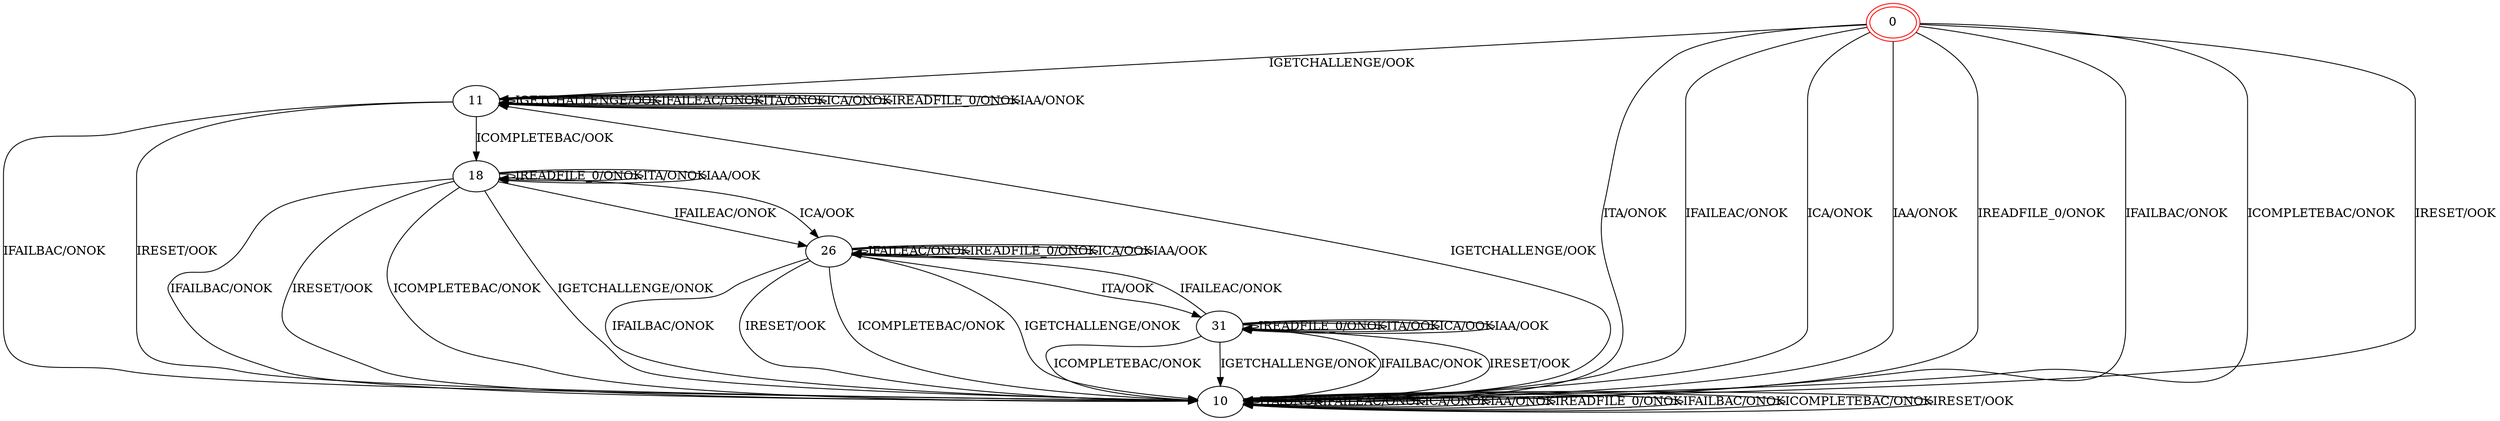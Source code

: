 digraph g {
node [shape=oval];
  11;
  10;
  26;
  18;
  31;
  0 [peripheries=2,color="red"];
  0 -> 10 [label="ITA/ONOK"];
  0 -> 10 [label="IFAILEAC/ONOK"];
  0 -> 10 [label="ICA/ONOK"];
  0 -> 10 [label="IAA/ONOK"];
  0 -> 10 [label="IREADFILE_0/ONOK"];
  0 -> 10 [label="IFAILBAC/ONOK"];
  0 -> 10 [label="ICOMPLETEBAC/ONOK"];
  0 -> 11 [label="IGETCHALLENGE/OOK"];
  0 -> 10 [label="IRESET/OOK"];
  10 -> 10 [label="ITA/ONOK"];
  10 -> 10 [label="IFAILEAC/ONOK"];
  10 -> 10 [label="ICA/ONOK"];
  10 -> 10 [label="IAA/ONOK"];
  10 -> 10 [label="IREADFILE_0/ONOK"];
  10 -> 10 [label="IFAILBAC/ONOK"];
  10 -> 10 [label="ICOMPLETEBAC/ONOK"];
  10 -> 11 [label="IGETCHALLENGE/OOK"];
  10 -> 10 [label="IRESET/OOK"];
  11 -> 10 [label="IFAILBAC/ONOK"];
  11 -> 10 [label="IRESET/OOK"];
  11 -> 11 [label="IGETCHALLENGE/OOK"];
  11 -> 11 [label="IFAILEAC/ONOK"];
  11 -> 11 [label="ITA/ONOK"];
  11 -> 11 [label="ICA/ONOK"];
  11 -> 11 [label="IREADFILE_0/ONOK"];
  11 -> 11 [label="IAA/ONOK"];
  11 -> 18 [label="ICOMPLETEBAC/OOK"];
  18 -> 10 [label="IFAILBAC/ONOK"];
  18 -> 10 [label="IRESET/OOK"];
  18 -> 18 [label="IREADFILE_0/ONOK"];
  18 -> 26 [label="IFAILEAC/ONOK"];
  18 -> 26 [label="ICA/OOK"];
  18 -> 18 [label="ITA/ONOK"];
  18 -> 18 [label="IAA/OOK"];
  18 -> 10 [label="ICOMPLETEBAC/ONOK"];
  18 -> 10 [label="IGETCHALLENGE/ONOK"];
  26 -> 10 [label="IFAILBAC/ONOK"];
  26 -> 10 [label="IRESET/OOK"];
  26 -> 26 [label="IFAILEAC/ONOK"];
  26 -> 26 [label="IREADFILE_0/ONOK"];
  26 -> 31 [label="ITA/OOK"];
  26 -> 26 [label="ICA/OOK"];
  26 -> 26 [label="IAA/OOK"];
  26 -> 10 [label="ICOMPLETEBAC/ONOK"];
  26 -> 10 [label="IGETCHALLENGE/ONOK"];
  31 -> 31 [label="IREADFILE_0/ONOK"];
  31 -> 31 [label="ITA/OOK"];
  31 -> 31 [label="ICA/OOK"];
  31 -> 31 [label="IAA/OOK"];
  31 -> 26 [label="IFAILEAC/ONOK"];
  31 -> 10 [label="ICOMPLETEBAC/ONOK"];
  31 -> 10 [label="IGETCHALLENGE/ONOK"];
  31 -> 10 [label="IFAILBAC/ONOK"];
  31 -> 10 [label="IRESET/OOK"];
}
